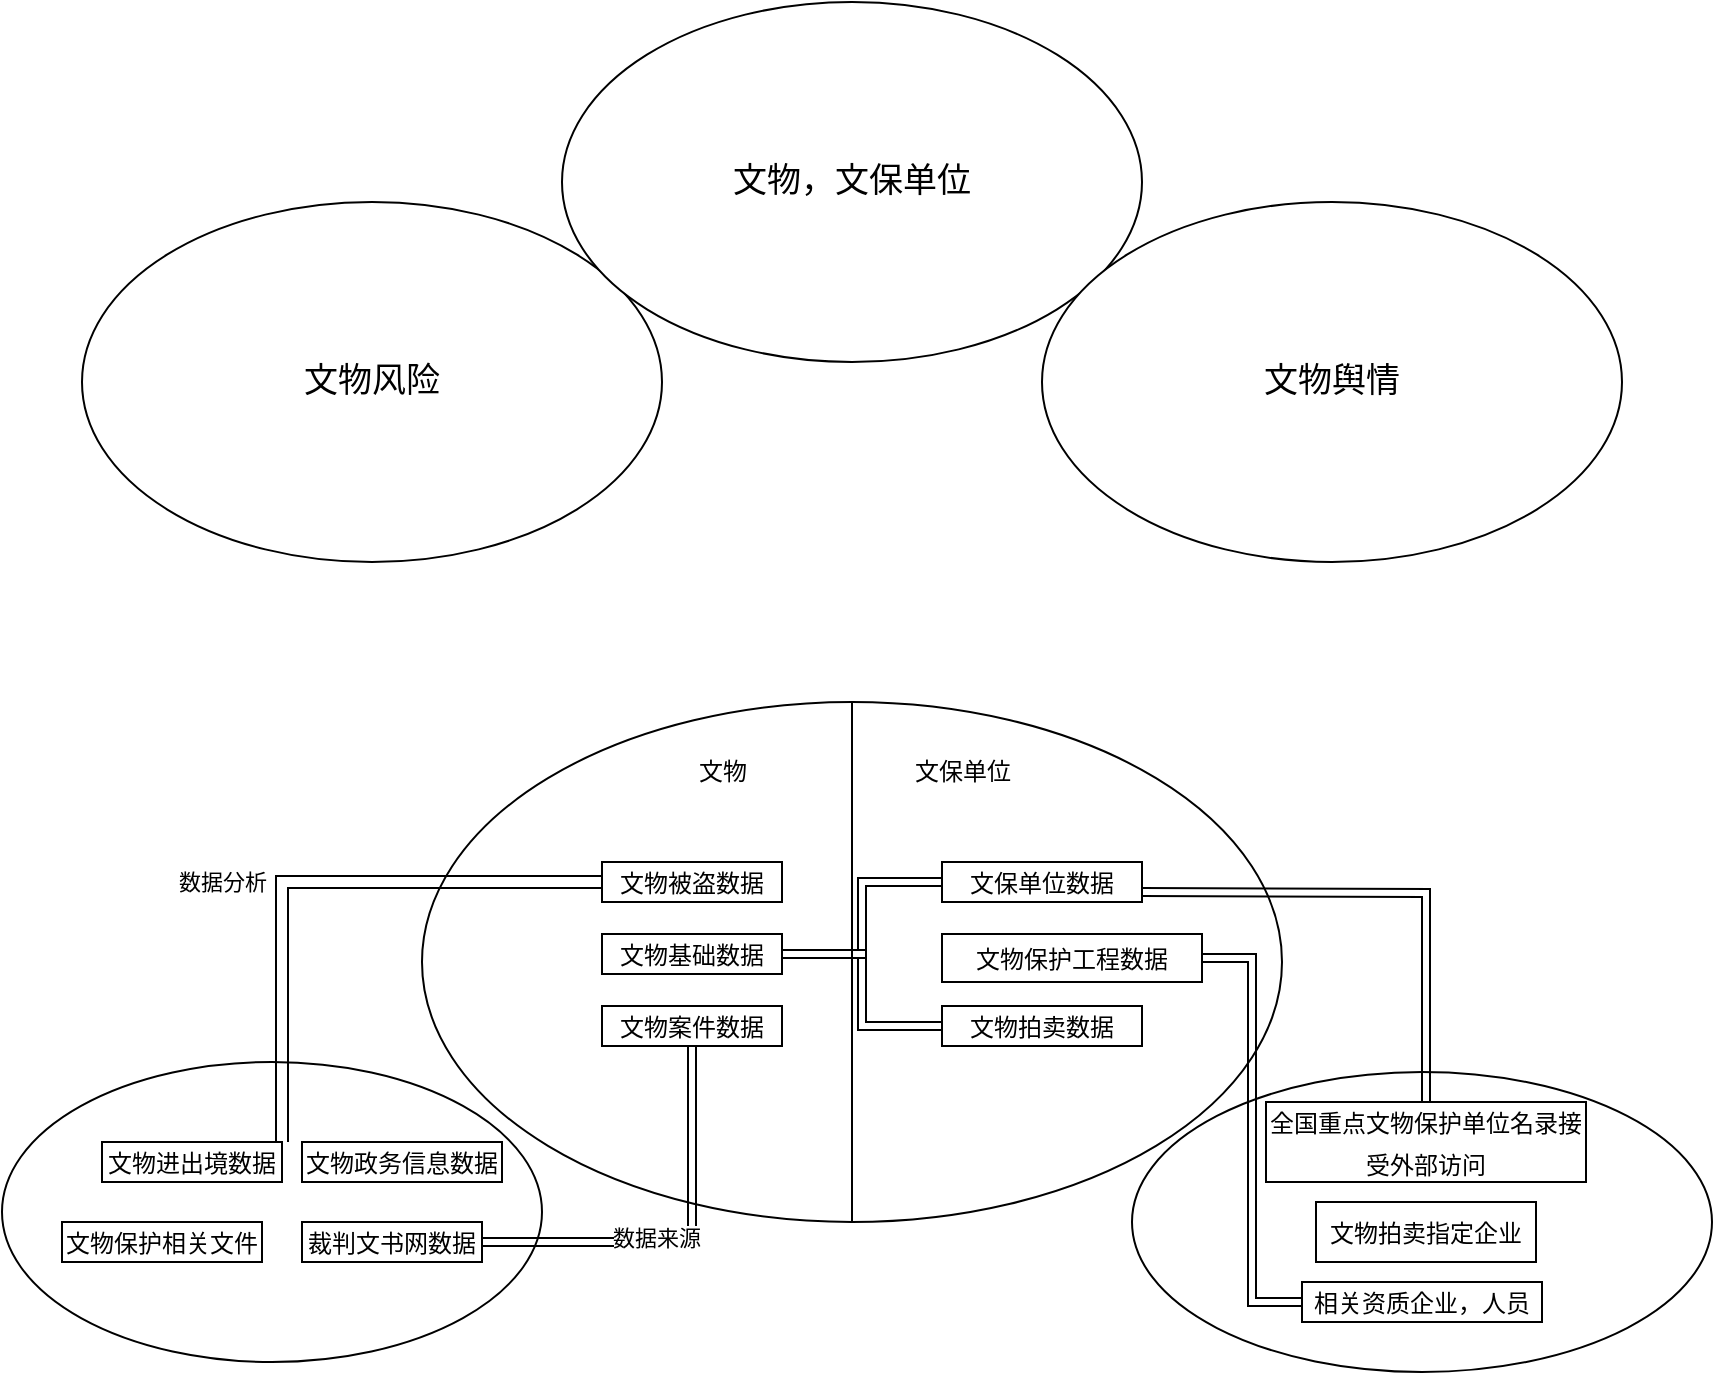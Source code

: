 <mxfile version="20.5.2" type="github">
  <diagram id="tCjlD7nRdiX6uNqVaGSG" name="第 1 页">
    <mxGraphModel dx="1327" dy="786" grid="1" gridSize="10" guides="1" tooltips="1" connect="1" arrows="1" fold="1" page="1" pageScale="1" pageWidth="827" pageHeight="1169" math="0" shadow="0">
      <root>
        <mxCell id="0" />
        <mxCell id="1" parent="0" />
        <mxCell id="khwmqzdyOH615zkk4Opw-21" value="文物风险" style="ellipse;whiteSpace=wrap;html=1;shadow=0;direction=west;fontSize=17;" parent="1" vertex="1">
          <mxGeometry x="100" y="170" width="290" height="180" as="geometry" />
        </mxCell>
        <mxCell id="khwmqzdyOH615zkk4Opw-24" value="文物，文保单位" style="ellipse;whiteSpace=wrap;html=1;shadow=0;direction=west;fontSize=17;" parent="1" vertex="1">
          <mxGeometry x="340" y="70" width="290" height="180" as="geometry" />
        </mxCell>
        <mxCell id="khwmqzdyOH615zkk4Opw-25" value="文物舆情" style="ellipse;whiteSpace=wrap;html=1;shadow=0;direction=west;fontSize=17;" parent="1" vertex="1">
          <mxGeometry x="580" y="170" width="290" height="180" as="geometry" />
        </mxCell>
        <mxCell id="khwmqzdyOH615zkk4Opw-26" value="" style="ellipse;whiteSpace=wrap;html=1;shadow=0;direction=west;fontSize=17;" parent="1" vertex="1">
          <mxGeometry x="270" y="420" width="430" height="260" as="geometry" />
        </mxCell>
        <mxCell id="khwmqzdyOH615zkk4Opw-27" value="" style="ellipse;whiteSpace=wrap;html=1;shadow=0;direction=west;fontSize=17;" parent="1" vertex="1">
          <mxGeometry x="60" y="600" width="270" height="150" as="geometry" />
        </mxCell>
        <mxCell id="khwmqzdyOH615zkk4Opw-28" value="" style="ellipse;whiteSpace=wrap;html=1;shadow=0;direction=west;fontSize=17;" parent="1" vertex="1">
          <mxGeometry x="625" y="605" width="290" height="150" as="geometry" />
        </mxCell>
        <mxCell id="khwmqzdyOH615zkk4Opw-57" style="edgeStyle=orthogonalEdgeStyle;rounded=0;orthogonalLoop=1;jettySize=auto;html=1;entryX=0;entryY=0.5;entryDx=0;entryDy=0;fontSize=12;shape=link;width=6;" parent="1" source="khwmqzdyOH615zkk4Opw-29" target="khwmqzdyOH615zkk4Opw-33" edge="1">
          <mxGeometry relative="1" as="geometry">
            <Array as="points">
              <mxPoint x="200" y="650" />
              <mxPoint x="200" y="510" />
            </Array>
          </mxGeometry>
        </mxCell>
        <mxCell id="hBkb8uMDH17etPLo-Ms3-6" value="数据分析" style="edgeLabel;html=1;align=center;verticalAlign=middle;resizable=0;points=[];fontSize=11;" parent="khwmqzdyOH615zkk4Opw-57" vertex="1" connectable="0">
          <mxGeometry x="0.011" y="-2" relative="1" as="geometry">
            <mxPoint x="-47" y="-2" as="offset" />
          </mxGeometry>
        </mxCell>
        <mxCell id="khwmqzdyOH615zkk4Opw-29" value="&lt;font style=&quot;font-size: 12px;&quot;&gt;文物进出境数据&lt;/font&gt;" style="rounded=0;whiteSpace=wrap;html=1;shadow=0;fontSize=17;" parent="1" vertex="1">
          <mxGeometry x="110" y="640" width="90" height="20" as="geometry" />
        </mxCell>
        <mxCell id="khwmqzdyOH615zkk4Opw-30" value="&lt;span style=&quot;font-size: 12px;&quot;&gt;文物保护相关文件&lt;/span&gt;" style="rounded=0;whiteSpace=wrap;html=1;shadow=0;fontSize=17;" parent="1" vertex="1">
          <mxGeometry x="90" y="680" width="100" height="20" as="geometry" />
        </mxCell>
        <mxCell id="khwmqzdyOH615zkk4Opw-31" value="&lt;span style=&quot;font-size: 12px;&quot;&gt;裁判文书网数据&lt;/span&gt;" style="rounded=0;whiteSpace=wrap;html=1;shadow=0;fontSize=17;" parent="1" vertex="1">
          <mxGeometry x="210" y="680" width="90" height="20" as="geometry" />
        </mxCell>
        <mxCell id="khwmqzdyOH615zkk4Opw-33" value="&lt;font style=&quot;font-size: 12px;&quot;&gt;文物被盗数据&lt;/font&gt;" style="rounded=0;whiteSpace=wrap;html=1;shadow=0;fontSize=17;" parent="1" vertex="1">
          <mxGeometry x="360" y="500" width="90" height="20" as="geometry" />
        </mxCell>
        <mxCell id="khwmqzdyOH615zkk4Opw-58" style="edgeStyle=orthogonalEdgeStyle;rounded=0;orthogonalLoop=1;jettySize=auto;html=1;entryX=0;entryY=0.5;entryDx=0;entryDy=0;fontSize=12;shape=link;" parent="1" source="khwmqzdyOH615zkk4Opw-34" target="khwmqzdyOH615zkk4Opw-37" edge="1">
          <mxGeometry relative="1" as="geometry" />
        </mxCell>
        <mxCell id="khwmqzdyOH615zkk4Opw-34" value="&lt;font style=&quot;font-size: 12px;&quot;&gt;文物基础数据&lt;/font&gt;" style="rounded=0;whiteSpace=wrap;html=1;shadow=0;fontSize=17;" parent="1" vertex="1">
          <mxGeometry x="360" y="536" width="90" height="20" as="geometry" />
        </mxCell>
        <mxCell id="hBkb8uMDH17etPLo-Ms3-3" style="edgeStyle=orthogonalEdgeStyle;rounded=0;orthogonalLoop=1;jettySize=auto;html=1;exitX=0.5;exitY=1;exitDx=0;exitDy=0;entryX=1;entryY=0.5;entryDx=0;entryDy=0;fontSize=11;shape=link;" parent="1" source="khwmqzdyOH615zkk4Opw-35" target="khwmqzdyOH615zkk4Opw-31" edge="1">
          <mxGeometry relative="1" as="geometry" />
        </mxCell>
        <mxCell id="hBkb8uMDH17etPLo-Ms3-5" value="数据来源" style="edgeLabel;html=1;align=center;verticalAlign=middle;resizable=0;points=[];fontSize=11;" parent="hBkb8uMDH17etPLo-Ms3-3" vertex="1" connectable="0">
          <mxGeometry x="0.149" y="-2" relative="1" as="geometry">
            <mxPoint as="offset" />
          </mxGeometry>
        </mxCell>
        <mxCell id="khwmqzdyOH615zkk4Opw-35" value="&lt;font style=&quot;font-size: 12px;&quot;&gt;文物案件数据&lt;/font&gt;" style="rounded=0;whiteSpace=wrap;html=1;shadow=0;fontSize=17;" parent="1" vertex="1">
          <mxGeometry x="360" y="572" width="90" height="20" as="geometry" />
        </mxCell>
        <mxCell id="khwmqzdyOH615zkk4Opw-36" value="" style="endArrow=none;html=1;rounded=0;fontSize=12;entryX=0.5;entryY=0;entryDx=0;entryDy=0;exitX=0.5;exitY=1;exitDx=0;exitDy=0;" parent="1" source="khwmqzdyOH615zkk4Opw-26" target="khwmqzdyOH615zkk4Opw-26" edge="1">
          <mxGeometry width="50" height="50" relative="1" as="geometry">
            <mxPoint x="410" y="590" as="sourcePoint" />
            <mxPoint x="460" y="540" as="targetPoint" />
          </mxGeometry>
        </mxCell>
        <mxCell id="khwmqzdyOH615zkk4Opw-37" value="&lt;font style=&quot;font-size: 12px;&quot;&gt;文保单位数据&lt;/font&gt;" style="rounded=0;whiteSpace=wrap;html=1;shadow=0;fontSize=17;" parent="1" vertex="1">
          <mxGeometry x="530" y="500" width="100" height="20" as="geometry" />
        </mxCell>
        <mxCell id="khwmqzdyOH615zkk4Opw-47" style="edgeStyle=orthogonalEdgeStyle;rounded=0;orthogonalLoop=1;jettySize=auto;html=1;fontSize=12;entryX=0.5;entryY=0;entryDx=0;entryDy=0;shape=link;" parent="1" target="khwmqzdyOH615zkk4Opw-40" edge="1">
          <mxGeometry relative="1" as="geometry">
            <mxPoint x="630" y="515.02" as="sourcePoint" />
            <mxPoint x="760" y="625.02" as="targetPoint" />
          </mxGeometry>
        </mxCell>
        <mxCell id="khwmqzdyOH615zkk4Opw-38" value="&lt;span style=&quot;font-size: 12px;&quot;&gt;文物保护工程数据&lt;/span&gt;" style="rounded=0;whiteSpace=wrap;html=1;shadow=0;fontSize=17;" parent="1" vertex="1">
          <mxGeometry x="530" y="536" width="130" height="24" as="geometry" />
        </mxCell>
        <mxCell id="hBkb8uMDH17etPLo-Ms3-8" style="edgeStyle=orthogonalEdgeStyle;rounded=0;orthogonalLoop=1;jettySize=auto;html=1;exitX=0;exitY=0.5;exitDx=0;exitDy=0;entryX=1;entryY=0.5;entryDx=0;entryDy=0;fontSize=11;shape=link;" parent="1" source="khwmqzdyOH615zkk4Opw-39" target="khwmqzdyOH615zkk4Opw-34" edge="1">
          <mxGeometry relative="1" as="geometry" />
        </mxCell>
        <mxCell id="khwmqzdyOH615zkk4Opw-39" value="&lt;span style=&quot;font-size: 12px;&quot;&gt;文物拍卖数据&lt;/span&gt;" style="rounded=0;whiteSpace=wrap;html=1;shadow=0;fontSize=17;" parent="1" vertex="1">
          <mxGeometry x="530" y="572" width="100" height="20" as="geometry" />
        </mxCell>
        <mxCell id="khwmqzdyOH615zkk4Opw-40" value="&lt;span style=&quot;font-size: 12px;&quot;&gt;全国重点文物保护单位名录接受外部访问&lt;/span&gt;" style="rounded=0;whiteSpace=wrap;html=1;shadow=0;fontSize=17;" parent="1" vertex="1">
          <mxGeometry x="692" y="620" width="160" height="40" as="geometry" />
        </mxCell>
        <mxCell id="khwmqzdyOH615zkk4Opw-41" value="&lt;span style=&quot;font-size: 12px;&quot;&gt;文物拍卖指定企业&lt;/span&gt;" style="rounded=0;whiteSpace=wrap;html=1;shadow=0;fontSize=17;" parent="1" vertex="1">
          <mxGeometry x="717" y="670" width="110" height="30" as="geometry" />
        </mxCell>
        <mxCell id="khwmqzdyOH615zkk4Opw-44" style="edgeStyle=orthogonalEdgeStyle;rounded=0;orthogonalLoop=1;jettySize=auto;html=1;entryX=1;entryY=0.5;entryDx=0;entryDy=0;fontSize=12;shape=link;" parent="1" source="khwmqzdyOH615zkk4Opw-42" target="khwmqzdyOH615zkk4Opw-38" edge="1">
          <mxGeometry relative="1" as="geometry" />
        </mxCell>
        <mxCell id="khwmqzdyOH615zkk4Opw-42" value="&lt;span style=&quot;font-size: 12px;&quot;&gt;相关资质企业，人员&lt;/span&gt;" style="rounded=0;whiteSpace=wrap;html=1;shadow=0;fontSize=17;" parent="1" vertex="1">
          <mxGeometry x="710" y="710" width="120" height="20" as="geometry" />
        </mxCell>
        <mxCell id="khwmqzdyOH615zkk4Opw-55" value="文物" style="text;html=1;align=center;verticalAlign=middle;resizable=0;points=[];autosize=1;strokeColor=none;fillColor=none;fontSize=12;" parent="1" vertex="1">
          <mxGeometry x="395" y="440" width="50" height="30" as="geometry" />
        </mxCell>
        <mxCell id="khwmqzdyOH615zkk4Opw-56" value="文保单位" style="text;html=1;align=center;verticalAlign=middle;resizable=0;points=[];autosize=1;strokeColor=none;fillColor=none;fontSize=12;" parent="1" vertex="1">
          <mxGeometry x="505" y="440" width="70" height="30" as="geometry" />
        </mxCell>
        <mxCell id="hBkb8uMDH17etPLo-Ms3-4" value="&lt;span style=&quot;font-size: 12px;&quot;&gt;文物政务信息数据&lt;/span&gt;" style="rounded=0;whiteSpace=wrap;html=1;shadow=0;fontSize=17;" parent="1" vertex="1">
          <mxGeometry x="210" y="640" width="100" height="20" as="geometry" />
        </mxCell>
      </root>
    </mxGraphModel>
  </diagram>
</mxfile>
